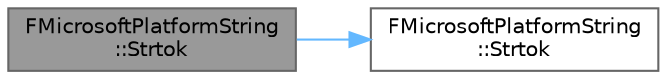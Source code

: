 digraph "FMicrosoftPlatformString::Strtok"
{
 // INTERACTIVE_SVG=YES
 // LATEX_PDF_SIZE
  bgcolor="transparent";
  edge [fontname=Helvetica,fontsize=10,labelfontname=Helvetica,labelfontsize=10];
  node [fontname=Helvetica,fontsize=10,shape=box,height=0.2,width=0.4];
  rankdir="LR";
  Node1 [id="Node000001",label="FMicrosoftPlatformString\l::Strtok",height=0.2,width=0.4,color="gray40", fillcolor="grey60", style="filled", fontcolor="black",tooltip=" "];
  Node1 -> Node2 [id="edge1_Node000001_Node000002",color="steelblue1",style="solid",tooltip=" "];
  Node2 [id="Node000002",label="FMicrosoftPlatformString\l::Strtok",height=0.2,width=0.4,color="grey40", fillcolor="white", style="filled",URL="$d8/d56/structFMicrosoftPlatformString.html#a8affaa0c65a094eaa544ba8787c4be15",tooltip=" "];
}
